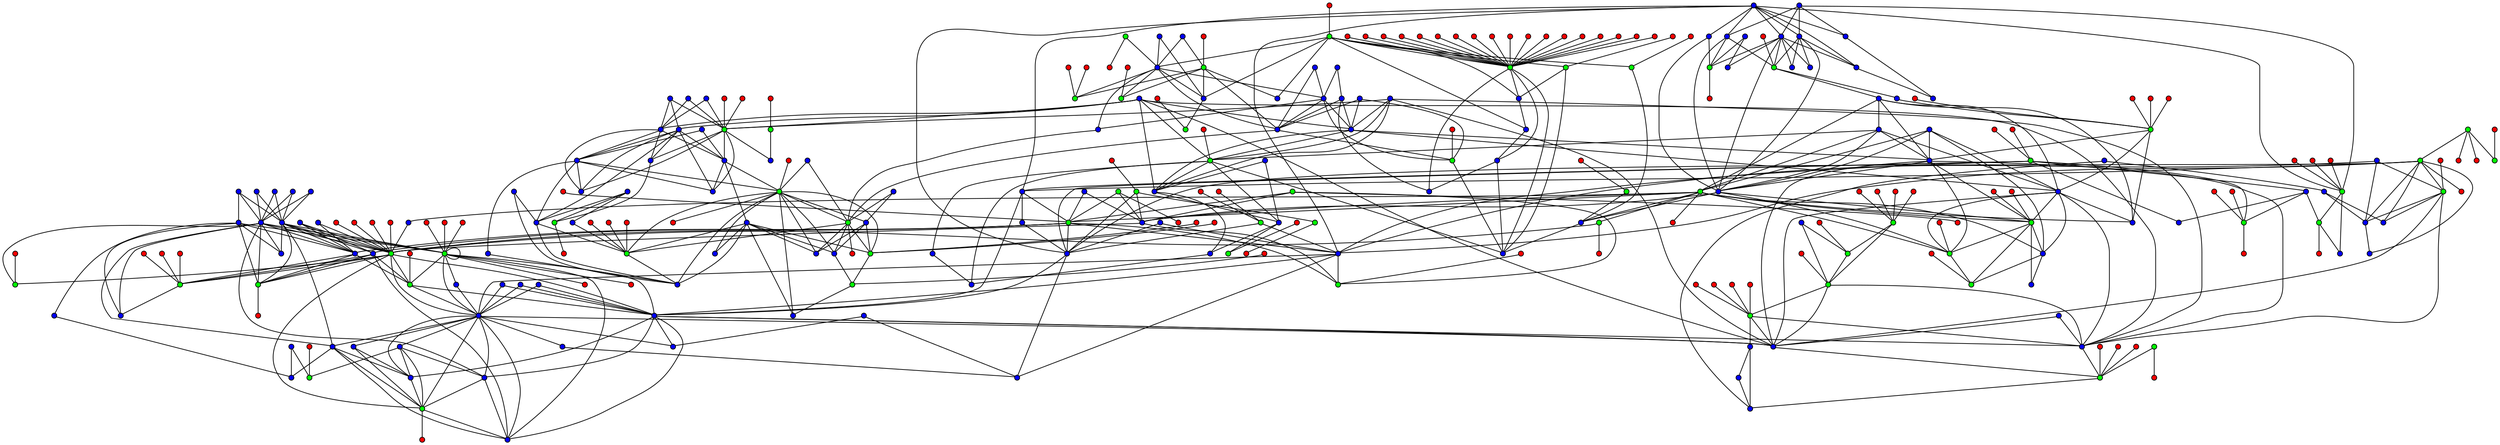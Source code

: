 graph G {
156[shape="circle",width=0.1,label="",style=filled,fillcolor="green"];
239[shape="circle",width=0.1,label="",style=filled,fillcolor="red"];
111[shape="circle",width=0.1,label="",style=filled,fillcolor="red"];
25[shape="circle",width=0.1,label="",style=filled,fillcolor="blue"];
99[shape="circle",width=0.1,label="",style=filled,fillcolor="red"];
284[shape="circle",width=0.1,label="",style=filled,fillcolor="blue"];
116[shape="circle",width=0.1,label="",style=filled,fillcolor="blue"];
28[shape="circle",width=0.1,label="",style=filled,fillcolor="blue"];
29[shape="circle",width=0.1,label="",style=filled,fillcolor="blue"];
138[shape="circle",width=0.1,label="",style=filled,fillcolor="red"];
147[shape="circle",width=0.1,label="",style=filled,fillcolor="red"];
105[shape="circle",width=0.1,label="",style=filled,fillcolor="blue"];
32[shape="circle",width=0.1,label="",style=filled,fillcolor="red"];
293[shape="circle",width=0.1,label="",style=filled,fillcolor="green"];
39[shape="circle",width=0.1,label="",style=filled,fillcolor="green"];
52[shape="circle",width=0.1,label="",style=filled,fillcolor="blue"];
78[shape="circle",width=0.1,label="",style=filled,fillcolor="red"];
100[shape="circle",width=0.1,label="",style=filled,fillcolor="red"];
11[shape="circle",width=0.1,label="",style=filled,fillcolor="green"];
120[shape="circle",width=0.1,label="",style=filled,fillcolor="red"];
22[shape="circle",width=0.1,label="",style=filled,fillcolor="blue"];
132[shape="circle",width=0.1,label="",style=filled,fillcolor="green"];
21[shape="circle",width=0.1,label="",style=filled,fillcolor="blue"];
221[shape="circle",width=0.1,label="",style=filled,fillcolor="red"];
40[shape="circle",width=0.1,label="",style=filled,fillcolor="red"];
162[shape="circle",width=0.1,label="",style=filled,fillcolor="blue"];
0[shape="circle",width=0.1,label="",style=filled,fillcolor="red"];
8[shape="circle",width=0.1,label="",style=filled,fillcolor="green"];
20[shape="circle",width=0.1,label="",style=filled,fillcolor="green"];
140[shape="circle",width=0.1,label="",style=filled,fillcolor="blue"];
16[shape="circle",width=0.1,label="",style=filled,fillcolor="green"];
23[shape="circle",width=0.1,label="",style=filled,fillcolor="green"];
214[shape="circle",width=0.1,label="",style=filled,fillcolor="blue"];
17[shape="circle",width=0.1,label="",style=filled,fillcolor="red"];
96[shape="circle",width=0.1,label="",style=filled,fillcolor="blue"];
200[shape="circle",width=0.1,label="",style=filled,fillcolor="blue"];
51[shape="circle",width=0.1,label="",style=filled,fillcolor="blue"];
146[shape="circle",width=0.1,label="",style=filled,fillcolor="blue"];
46[shape="circle",width=0.1,label="",style=filled,fillcolor="red"];
208[shape="circle",width=0.1,label="",style=filled,fillcolor="blue"];
60[shape="circle",width=0.1,label="",style=filled,fillcolor="red"];
210[shape="circle",width=0.1,label="",style=filled,fillcolor="blue"];
12[shape="circle",width=0.1,label="",style=filled,fillcolor="blue"];
104[shape="circle",width=0.1,label="",style=filled,fillcolor="blue"];
4[shape="circle",width=0.1,label="",style=filled,fillcolor="green"];
55[shape="circle",width=0.1,label="",style=filled,fillcolor="red"];
75[shape="circle",width=0.1,label="",style=filled,fillcolor="red"];
133[shape="circle",width=0.1,label="",style=filled,fillcolor="red"];
27[shape="circle",width=0.1,label="",style=filled,fillcolor="blue"];
31[shape="circle",width=0.1,label="",style=filled,fillcolor="green"];
74[shape="circle",width=0.1,label="",style=filled,fillcolor="green"];
152[shape="circle",width=0.1,label="",style=filled,fillcolor="red"];
184[shape="circle",width=0.1,label="",style=filled,fillcolor="blue"];
67[shape="circle",width=0.1,label="",style=filled,fillcolor="red"];
5[shape="circle",width=0.1,label="",style=filled,fillcolor="red"];
66[shape="circle",width=0.1,label="",style=filled,fillcolor="green"];
233[shape="circle",width=0.1,label="",style=filled,fillcolor="green"];
34[shape="circle",width=0.1,label="",style=filled,fillcolor="blue"];
163[shape="circle",width=0.1,label="",style=filled,fillcolor="red"];
1[shape="circle",width=0.1,label="",style=filled,fillcolor="green"];
228[shape="circle",width=0.1,label="",style=filled,fillcolor="blue"];
82[shape="circle",width=0.1,label="",style=filled,fillcolor="blue"];
83[shape="circle",width=0.1,label="",style=filled,fillcolor="blue"];
291[shape="circle",width=0.1,label="",style=filled,fillcolor="blue"];
182[shape="circle",width=0.1,label="",style=filled,fillcolor="green"];
148[shape="circle",width=0.1,label="",style=filled,fillcolor="red"];
143[shape="circle",width=0.1,label="",style=filled,fillcolor="blue"];
88[shape="circle",width=0.1,label="",style=filled,fillcolor="green"];
101[shape="circle",width=0.1,label="",style=filled,fillcolor="green"];
106[shape="circle",width=0.1,label="",style=filled,fillcolor="blue"];
144[shape="circle",width=0.1,label="",style=filled,fillcolor="blue"];
145[shape="circle",width=0.1,label="",style=filled,fillcolor="green"];
224[shape="circle",width=0.1,label="",style=filled,fillcolor="blue"];
215[shape="circle",width=0.1,label="",style=filled,fillcolor="blue"];
139[shape="circle",width=0.1,label="",style=filled,fillcolor="blue"];
179[shape="circle",width=0.1,label="",style=filled,fillcolor="green"];
158[shape="circle",width=0.1,label="",style=filled,fillcolor="red"];
287[shape="circle",width=0.1,label="",style=filled,fillcolor="red"];
280[shape="circle",width=0.1,label="",style=filled,fillcolor="red"];
171[shape="circle",width=0.1,label="",style=filled,fillcolor="blue"];
206[shape="circle",width=0.1,label="",style=filled,fillcolor="blue"];
141[shape="circle",width=0.1,label="",style=filled,fillcolor="blue"];
229[shape="circle",width=0.1,label="",style=filled,fillcolor="blue"];
130[shape="circle",width=0.1,label="",style=filled,fillcolor="green"];
127[shape="circle",width=0.1,label="",style=filled,fillcolor="blue"];
119[shape="circle",width=0.1,label="",style=filled,fillcolor="red"];
118[shape="circle",width=0.1,label="",style=filled,fillcolor="blue"];
188[shape="circle",width=0.1,label="",style=filled,fillcolor="red"];
189[shape="circle",width=0.1,label="",style=filled,fillcolor="blue"];
128[shape="circle",width=0.1,label="",style=filled,fillcolor="blue"];
134[shape="circle",width=0.1,label="",style=filled,fillcolor="green"];
136[shape="circle",width=0.1,label="",style=filled,fillcolor="blue"];
169[shape="circle",width=0.1,label="",style=filled,fillcolor="red"];
236[shape="circle",width=0.1,label="",style=filled,fillcolor="red"];
187[shape="circle",width=0.1,label="",style=filled,fillcolor="blue"];
192[shape="circle",width=0.1,label="",style=filled,fillcolor="blue"];
142[shape="circle",width=0.1,label="",style=filled,fillcolor="blue"];
220[shape="circle",width=0.1,label="",style=filled,fillcolor="blue"];
183[shape="circle",width=0.1,label="",style=filled,fillcolor="red"];
181[shape="circle",width=0.1,label="",style=filled,fillcolor="red"];
77[shape="circle",width=0.1,label="",style=filled,fillcolor="green"];
122[shape="circle",width=0.1,label="",style=filled,fillcolor="red"];
37[shape="circle",width=0.1,label="",style=filled,fillcolor="green"];
157[shape="circle",width=0.1,label="",style=filled,fillcolor="red"];
297[shape="circle",width=0.1,label="",style=filled,fillcolor="red"];
92[shape="circle",width=0.1,label="",style=filled,fillcolor="red"];
81[shape="circle",width=0.1,label="",style=filled,fillcolor="blue"];
201[shape="circle",width=0.1,label="",style=filled,fillcolor="blue"];
48[shape="circle",width=0.1,label="",style=filled,fillcolor="red"];
231[shape="circle",width=0.1,label="",style=filled,fillcolor="blue"];
93[shape="circle",width=0.1,label="",style=filled,fillcolor="blue"];
24[shape="circle",width=0.1,label="",style=filled,fillcolor="blue"];
261[shape="circle",width=0.1,label="",style=filled,fillcolor="blue"];
115[shape="circle",width=0.1,label="",style=filled,fillcolor="red"];
68[shape="circle",width=0.1,label="",style=filled,fillcolor="green"];
30[shape="circle",width=0.1,label="",style=filled,fillcolor="red"];
87[shape="circle",width=0.1,label="",style=filled,fillcolor="red"];
79[shape="circle",width=0.1,label="",style=filled,fillcolor="green"];
290[shape="circle",width=0.1,label="",style=filled,fillcolor="blue"];
33[shape="circle",width=0.1,label="",style=filled,fillcolor="green"];
263[shape="circle",width=0.1,label="",style=filled,fillcolor="blue"];
154[shape="circle",width=0.1,label="",style=filled,fillcolor="red"];
161[shape="circle",width=0.1,label="",style=filled,fillcolor="red"];
84[shape="circle",width=0.1,label="",style=filled,fillcolor="red"];
126[shape="circle",width=0.1,label="",style=filled,fillcolor="blue"];
217[shape="circle",width=0.1,label="",style=filled,fillcolor="green"];
286[shape="circle",width=0.1,label="",style=filled,fillcolor="red"];
203[shape="circle",width=0.1,label="",style=filled,fillcolor="blue"];
123[shape="circle",width=0.1,label="",style=filled,fillcolor="red"];
180[shape="circle",width=0.1,label="",style=filled,fillcolor="green"];
108[shape="circle",width=0.1,label="",style=filled,fillcolor="red"];
160[shape="circle",width=0.1,label="",style=filled,fillcolor="red"];
135[shape="circle",width=0.1,label="",style=filled,fillcolor="blue"];
86[shape="circle",width=0.1,label="",style=filled,fillcolor="red"];
53[shape="circle",width=0.1,label="",style=filled,fillcolor="green"];
59[shape="circle",width=0.1,label="",style=filled,fillcolor="blue"];
125[shape="circle",width=0.1,label="",style=filled,fillcolor="green"];
155[shape="circle",width=0.1,label="",style=filled,fillcolor="red"];
113[shape="circle",width=0.1,label="",style=filled,fillcolor="red"];
164[shape="circle",width=0.1,label="",style=filled,fillcolor="red"];
102[shape="circle",width=0.1,label="",style=filled,fillcolor="red"];
278[shape="circle",width=0.1,label="",style=filled,fillcolor="blue"];
57[shape="circle",width=0.1,label="",style=filled,fillcolor="blue"];
58[shape="circle",width=0.1,label="",style=filled,fillcolor="blue"];
288[shape="circle",width=0.1,label="",style=filled,fillcolor="red"];
205[shape="circle",width=0.1,label="",style=filled,fillcolor="blue"];
195[shape="circle",width=0.1,label="",style=filled,fillcolor="blue"];
196[shape="circle",width=0.1,label="",style=filled,fillcolor="blue"];
197[shape="circle",width=0.1,label="",style=filled,fillcolor="blue"];
98[shape="circle",width=0.1,label="",style=filled,fillcolor="red"];
186[shape="circle",width=0.1,label="",style=filled,fillcolor="blue"];
94[shape="circle",width=0.1,label="",style=filled,fillcolor="red"];
38[shape="circle",width=0.1,label="",style=filled,fillcolor="red"];
19[shape="circle",width=0.1,label="",style=filled,fillcolor="red"];
73[shape="circle",width=0.1,label="",style=filled,fillcolor="red"];
91[shape="circle",width=0.1,label="",style=filled,fillcolor="green"];
3[shape="circle",width=0.1,label="",style=filled,fillcolor="green"];
26[shape="circle",width=0.1,label="",style=filled,fillcolor="blue"];
282[shape="circle",width=0.1,label="",style=filled,fillcolor="blue"];
6[shape="circle",width=0.1,label="",style=filled,fillcolor="green"];
95[shape="circle",width=0.1,label="",style=filled,fillcolor="green"];
49[shape="circle",width=0.1,label="",style=filled,fillcolor="red"];
47[shape="circle",width=0.1,label="",style=filled,fillcolor="green"];
235[shape="circle",width=0.1,label="",style=filled,fillcolor="red"];
64[shape="circle",width=0.1,label="",style=filled,fillcolor="green"];
131[shape="circle",width=0.1,label="",style=filled,fillcolor="red"];
70[shape="circle",width=0.1,label="",style=filled,fillcolor="blue"];
110[shape="circle",width=0.1,label="",style=filled,fillcolor="red"];
204[shape="circle",width=0.1,label="",style=filled,fillcolor="blue"];
65[shape="circle",width=0.1,label="",style=filled,fillcolor="red"];
294[shape="circle",width=0.1,label="",style=filled,fillcolor="blue"];
178[shape="circle",width=0.1,label="",style=filled,fillcolor="red"];
41[shape="circle",width=0.1,label="",style=filled,fillcolor="green"];
219[shape="circle",width=0.1,label="",style=filled,fillcolor="blue"];
216[shape="circle",width=0.1,label="",style=filled,fillcolor="blue"];
103[shape="circle",width=0.1,label="",style=filled,fillcolor="red"];
167[shape="circle",width=0.1,label="",style=filled,fillcolor="blue"];
71[shape="circle",width=0.1,label="",style=filled,fillcolor="red"];
35[shape="circle",width=0.1,label="",style=filled,fillcolor="blue"];
50[shape="circle",width=0.1,label="",style=filled,fillcolor="green"];
76[shape="circle",width=0.1,label="",style=filled,fillcolor="red"];
199[shape="circle",width=0.1,label="",style=filled,fillcolor="blue"];
241[shape="circle",width=0.1,label="",style=filled,fillcolor="red"];
185[shape="circle",width=0.1,label="",style=filled,fillcolor="blue"];
114[shape="circle",width=0.1,label="",style=filled,fillcolor="blue"];
72[shape="circle",width=0.1,label="",style=filled,fillcolor="green"];
151[shape="circle",width=0.1,label="",style=filled,fillcolor="red"];
227[shape="circle",width=0.1,label="",style=filled,fillcolor="blue"];
62[shape="circle",width=0.1,label="",style=filled,fillcolor="red"];
299[shape="circle",width=0.1,label="",style=filled,fillcolor="red"];
97[shape="circle",width=0.1,label="",style=filled,fillcolor="red"];
44[shape="circle",width=0.1,label="",style=filled,fillcolor="red"];
166[shape="circle",width=0.1,label="",style=filled,fillcolor="red"];
10[shape="circle",width=0.1,label="",style=filled,fillcolor="red"];
54[shape="circle",width=0.1,label="",style=filled,fillcolor="blue"];
9[shape="circle",width=0.1,label="",style=filled,fillcolor="red"];
175[shape="circle",width=0.1,label="",style=filled,fillcolor="blue"];
89[shape="circle",width=0.1,label="",style=filled,fillcolor="red"];
7[shape="circle",width=0.1,label="",style=filled,fillcolor="red"];
107[shape="circle",width=0.1,label="",style=filled,fillcolor="red"];
69[shape="circle",width=0.1,label="",style=filled,fillcolor="blue"];
15[shape="circle",width=0.1,label="",style=filled,fillcolor="red"];
56[shape="circle",width=0.1,label="",style=filled,fillcolor="blue"];
2[shape="circle",width=0.1,label="",style=filled,fillcolor="red"];
80[shape="circle",width=0.1,label="",style=filled,fillcolor="red"];
212[shape="circle",width=0.1,label="",style=filled,fillcolor="blue"];
90[shape="circle",width=0.1,label="",style=filled,fillcolor="red"];
129[shape="circle",width=0.1,label="",style=filled,fillcolor="red"];
61[shape="circle",width=0.1,label="",style=filled,fillcolor="green"];
170[shape="circle",width=0.1,label="",style=filled,fillcolor="red"];
36[shape="circle",width=0.1,label="",style=filled,fillcolor="red"];
43[shape="circle",width=0.1,label="",style=filled,fillcolor="green"];
124[shape="circle",width=0.1,label="",style=filled,fillcolor="red"];
109[shape="circle",width=0.1,label="",style=filled,fillcolor="red"];
174[shape="circle",width=0.1,label="",style=filled,fillcolor="blue"];
42[shape="circle",width=0.1,label="",style=filled,fillcolor="red"];
117[shape="circle",width=0.1,label="",style=filled,fillcolor="blue"];
112[shape="circle",width=0.1,label="",style=filled,fillcolor="green"];
45[shape="circle",width=0.1,label="",style=filled,fillcolor="red"];
159[shape="circle",width=0.1,label="",style=filled,fillcolor="red"];
137[shape="circle",width=0.1,label="",style=filled,fillcolor="red"];
13[shape="circle",width=0.1,label="",style=filled,fillcolor="blue"];
14[shape="circle",width=0.1,label="",style=filled,fillcolor="green"];
121[shape="circle",width=0.1,label="",style=filled,fillcolor="green"];
18[shape="circle",width=0.1,label="",style=filled,fillcolor="green"];
149[shape="circle",width=0.1,label="",style=filled,fillcolor="red"];
230[shape="circle",width=0.1,label="",style=filled,fillcolor="blue"];
85[shape="circle",width=0.1,label="",style=filled,fillcolor="green"];
165[shape="circle",width=0.1,label="",style=filled,fillcolor="red"];
63[shape="circle",width=0.1,label="",style=filled,fillcolor="red"];
260[shape="circle",width=0.1,label="",style=filled,fillcolor="red"];
234[shape="circle",width=0.1,label="",style=filled,fillcolor="red"];
153[shape="circle",width=0.1,label="",style=filled,fillcolor="green"];
150[shape="circle",width=0.1,label="",style=filled,fillcolor="green"];
289[shape="circle",width=0.1,label="",style=filled,fillcolor="blue"];
207[shape="circle",width=0.1,label="",style=filled,fillcolor="blue"];
209[shape="circle",width=0.1,label="",style=filled,fillcolor="blue"];
168[shape="circle",width=0.1,label="",style=filled,fillcolor="red"];
248[shape="circle",width=0.1,label="",style=filled,fillcolor="blue"];
193[shape="circle",width=0.1,label="",style=filled,fillcolor="blue"];
194[shape="circle",width=0.1,label="",style=filled,fillcolor="blue"];
191[shape="circle",width=0.1,label="",style=filled,fillcolor="red"];
211[shape="circle",width=0.1,label="",style=filled,fillcolor="green"];
190[shape="circle",width=0.1,label="",style=filled,fillcolor="green"];
296[shape="circle",width=0.1,label="",style=filled,fillcolor="red"];
243[shape="circle",width=0.1,label="",style=filled,fillcolor="blue"];
246[shape="circle",width=0.1,label="",style=filled,fillcolor="blue"];
249[shape="circle",width=0.1,label="",style=filled,fillcolor="blue"];
259[shape="circle",width=0.1,label="",style=filled,fillcolor="red"];
254[shape="circle",width=0.1,label="",style=filled,fillcolor="blue"];
255[shape="circle",width=0.1,label="",style=filled,fillcolor="blue"];
256[shape="circle",width=0.1,label="",style=filled,fillcolor="blue"];
264[shape="circle",width=0.1,label="",style=filled,fillcolor="blue"];
275[shape="circle",width=0.1,label="",style=filled,fillcolor="blue"];
268[shape="circle",width=0.1,label="",style=filled,fillcolor="blue"];
269[shape="circle",width=0.1,label="",style=filled,fillcolor="green"];
266[shape="circle",width=0.1,label="",style=filled,fillcolor="green"];
281[shape="circle",width=0.1,label="",style=filled,fillcolor="blue"];
270[shape="circle",width=0.1,label="",style=filled,fillcolor="blue"];
271[shape="circle",width=0.1,label="",style=filled,fillcolor="blue"];
272[shape="circle",width=0.1,label="",style=filled,fillcolor="blue"];
276[shape="circle",width=0.1,label="",style=filled,fillcolor="red"];
285[shape="circle",width=0.1,label="",style=filled,fillcolor="blue"];
298[shape="circle",width=0.1,label="",style=filled,fillcolor="blue"];
283[shape="circle",width=0.1,label="",style=filled,fillcolor="red"];
253[shape="circle",width=0.1,label="",style=filled,fillcolor="red"];
292[shape="circle",width=0.1,label="",style=filled,fillcolor="blue"];
251[shape="circle",width=0.1,label="",style=filled,fillcolor="blue"];
279[shape="circle",width=0.1,label="",style=filled,fillcolor="blue"];
222[shape="circle",width=0.1,label="",style=filled,fillcolor="blue"];
223[shape="circle",width=0.1,label="",style=filled,fillcolor="green"];
265[shape="circle",width=0.1,label="",style=filled,fillcolor="blue"];
176[shape="circle",width=0.1,label="",style=filled,fillcolor="blue"];
177[shape="circle",width=0.1,label="",style=filled,fillcolor="blue"];
172[shape="circle",width=0.1,label="",style=filled,fillcolor="blue"];
173[shape="circle",width=0.1,label="",style=filled,fillcolor="blue"];
262[shape="circle",width=0.1,label="",style=filled,fillcolor="red"];
198[shape="circle",width=0.1,label="",style=filled,fillcolor="blue"];
232[shape="circle",width=0.1,label="",style=filled,fillcolor="blue"];
202[shape="circle",width=0.1,label="",style=filled,fillcolor="blue"];
213[shape="circle",width=0.1,label="",style=filled,fillcolor="blue"];
277[shape="circle",width=0.1,label="",style=filled,fillcolor="green"];
218[shape="circle",width=0.1,label="",style=filled,fillcolor="blue"];
242[shape="circle",width=0.1,label="",style=filled,fillcolor="red"];
240[shape="circle",width=0.1,label="",style=filled,fillcolor="blue"];
244[shape="circle",width=0.1,label="",style=filled,fillcolor="green"];
245[shape="circle",width=0.1,label="",style=filled,fillcolor="blue"];
247[shape="circle",width=0.1,label="",style=filled,fillcolor="blue"];
250[shape="circle",width=0.1,label="",style=filled,fillcolor="green"];
252[shape="circle",width=0.1,label="",style=filled,fillcolor="red"];
295[shape="circle",width=0.1,label="",style=filled,fillcolor="blue"];
225[shape="circle",width=0.1,label="",style=filled,fillcolor="blue"];
237[shape="circle",width=0.1,label="",style=filled,fillcolor="green"];
226[shape="circle",width=0.1,label="",style=filled,fillcolor="blue"];
238[shape="circle",width=0.1,label="",style=filled,fillcolor="blue"];
273[shape="circle",width=0.1,label="",style=filled,fillcolor="red"];
274[shape="circle",width=0.1,label="",style=filled,fillcolor="red"];
257[shape="circle",width=0.1,label="",style=filled,fillcolor="blue"];
258[shape="circle",width=0.1,label="",style=filled,fillcolor="blue"];
267[shape="circle",width=0.1,label="",style=filled,fillcolor="blue"];
0--1 ;
2--3 ;
4--5 ;
4--6 ;
7--8 ;
9--8 ;
10--11 ;
12--13 ;
12--14 ;
15--16 ;
17--18 ;
19--20 ;
21--22 ;
21--23 ;
24--25 ;
24--26 ;
27--28 ;
27--29 ;
30--31 ;
32--33 ;
34--26 ;
34--35 ;
36--37 ;
38--39 ;
40--41 ;
42--43 ;
44--11 ;
45--8 ;
46--47 ;
48--41 ;
49--50 ;
51--28 ;
51--29 ;
52--53 ;
52--54 ;
55--8 ;
56--57 ;
56--58 ;
56--59 ;
60--41 ;
61--62 ;
61--54 ;
63--64 ;
65--66 ;
67--68 ;
69--54 ;
69--70 ;
71--72 ;
73--74 ;
75--53 ;
76--6 ;
77--22 ;
77--23 ;
77--78 ;
77--79 ;
80--68 ;
81--82 ;
81--83 ;
81--72 ;
84--85 ;
86--8 ;
87--88 ;
89--39 ;
90--91 ;
92--8 ;
93--58 ;
93--59 ;
94--95 ;
96--58 ;
96--59 ;
97--8 ;
98--8 ;
99--31 ;
100--101 ;
102--8 ;
103--66 ;
104--105 ;
104--106 ;
107--11 ;
108--91 ;
109--101 ;
110--20 ;
111--112 ;
113--33 ;
114--58 ;
114--59 ;
115--16 ;
116--58 ;
116--59 ;
117--118 ;
117--3 ;
119--8 ;
120--121 ;
122--91 ;
123--8 ;
124--125 ;
126--127 ;
126--128 ;
129--130 ;
131--132 ;
133--134 ;
135--118 ;
135--136 ;
135--3 ;
137--16 ;
138--3 ;
139--83 ;
139--72 ;
140--141 ;
140--142 ;
143--144 ;
143--145 ;
146--118 ;
146--3 ;
147--72 ;
148--91 ;
149--150 ;
151--8 ;
152--153 ;
154--6 ;
155--156 ;
157--95 ;
158--20 ;
159--66 ;
160--16 ;
161--8 ;
162--1 ;
162--145 ;
163--8 ;
164--8 ;
165--8 ;
166--6 ;
167--28 ;
167--29 ;
168--8 ;
169--20 ;
170--8 ;
150--130 ;
150--8 ;
150--18 ;
150--171 ;
150--172 ;
150--54 ;
150--173 ;
150--70 ;
130--174 ;
8--171 ;
8--175 ;
8--176 ;
8--177 ;
18--171 ;
18--177 ;
171--172 ;
172--175 ;
178--179 ;
180--181 ;
180--182 ;
180--183 ;
180--121 ;
184--37 ;
184--127 ;
184--185 ;
182--37 ;
182--186 ;
182--127 ;
182--128 ;
182--187 ;
182--185 ;
182--188 ;
182--189 ;
37--105 ;
37--106 ;
37--187 ;
37--185 ;
190--191 ;
190--22 ;
190--23 ;
192--193 ;
192--194 ;
192--195 ;
192--196 ;
192--197 ;
192--198 ;
192--186 ;
192--127 ;
192--128 ;
192--41 ;
199--194 ;
199--195 ;
199--196 ;
199--197 ;
199--41 ;
193--200 ;
193--14 ;
194--198 ;
194--201 ;
194--202 ;
194--47 ;
194--200 ;
194--13 ;
194--14 ;
195--198 ;
195--201 ;
195--202 ;
195--47 ;
195--200 ;
196--47 ;
196--200 ;
196--14 ;
197--203 ;
198--203 ;
47--204 ;
47--205 ;
179--206 ;
53--173 ;
53--70 ;
53--35 ;
53--68 ;
53--64 ;
54--70 ;
54--26 ;
54--207 ;
54--35 ;
54--68 ;
54--64 ;
70--74 ;
208--35 ;
208--43 ;
208--209 ;
25--35 ;
25--209 ;
25--176 ;
26--207 ;
26--35 ;
26--43 ;
26--209 ;
207--145 ;
35--43 ;
35--145 ;
43--177 ;
210--209 ;
210--3 ;
210--105 ;
210--106 ;
210--211 ;
210--212 ;
213--209 ;
213--118 ;
213--136 ;
213--3 ;
213--105 ;
213--106 ;
213--211 ;
213--212 ;
209--214 ;
209--215 ;
209--211 ;
209--212 ;
216--214 ;
216--215 ;
216--200 ;
216--217 ;
216--218 ;
204--16 ;
205--219 ;
205--214 ;
205--215 ;
205--217 ;
205--220 ;
16--214 ;
16--215 ;
16--220 ;
219--214 ;
219--215 ;
219--200 ;
219--217 ;
219--211 ;
214--200 ;
214--31 ;
214--85 ;
214--105 ;
214--106 ;
215--31 ;
215--218 ;
215--85 ;
215--105 ;
215--106 ;
215--220 ;
200--31 ;
200--85 ;
200--174 ;
200--22 ;
217--31 ;
217--218 ;
217--85 ;
217--221 ;
217--174 ;
217--222 ;
217--223 ;
217--22 ;
217--23 ;
217--220 ;
31--218 ;
31--85 ;
31--112 ;
31--224 ;
218--112 ;
218--224 ;
85--112 ;
50--174 ;
174--177 ;
118--141 ;
118--142 ;
118--225 ;
118--226 ;
136--141 ;
136--142 ;
136--227 ;
136--225 ;
136--226 ;
136--228 ;
3--142 ;
3--206 ;
3--227 ;
3--225 ;
3--226 ;
141--227 ;
141--225 ;
141--1 ;
141--228 ;
141--229 ;
142--227 ;
142--230 ;
142--1 ;
39--231 ;
39--33 ;
39--186 ;
39--127 ;
39--128 ;
39--232 ;
231--33 ;
231--233 ;
231--232 ;
33--234 ;
235--72 ;
236--23 ;
88--22 ;
88--128 ;
88--237 ;
186--238 ;
186--23 ;
186--29 ;
238--128 ;
101--127 ;
101--128 ;
222--72 ;
223--72 ;
223--239 ;
22--72 ;
22--79 ;
23--127 ;
23--128 ;
23--82 ;
23--83 ;
23--72 ;
23--79 ;
127--28 ;
127--29 ;
127--240 ;
127--79 ;
128--29 ;
128--240 ;
237--241 ;
242--72 ;
57--83 ;
57--66 ;
57--243 ;
57--244 ;
57--245 ;
57--246 ;
58--83 ;
58--72 ;
58--66 ;
58--243 ;
58--134 ;
58--244 ;
58--245 ;
58--247 ;
58--248 ;
59--82 ;
59--83 ;
59--72 ;
59--66 ;
59--244 ;
59--245 ;
59--247 ;
82--125 ;
82--11 ;
82--244 ;
82--249 ;
83--125 ;
83--11 ;
83--244 ;
72--125 ;
72--28 ;
72--29 ;
72--11 ;
72--134 ;
72--244 ;
72--250 ;
66--66 ;
66--251 ;
66--125 ;
66--28 ;
66--29 ;
66--252 ;
66--253 ;
66--249 ;
251--28 ;
125--28 ;
125--29 ;
28--105 ;
28--254 ;
28--255 ;
28--256 ;
28--247 ;
28--248 ;
28--257 ;
28--258 ;
28--250 ;
28--249 ;
29--105 ;
29--106 ;
29--254 ;
29--248 ;
29--258 ;
29--249 ;
11--243 ;
244--259 ;
14--260 ;
41--233 ;
41--261 ;
233--262 ;
233--261 ;
20--132 ;
20--156 ;
263--132 ;
263--156 ;
132--156 ;
156--91 ;
156--105 ;
156--106 ;
91--105 ;
91--106 ;
91--264 ;
105--6 ;
106--6 ;
6--265 ;
226--266 ;
230--267 ;
230--95 ;
230--268 ;
230--269 ;
230--270 ;
230--271 ;
230--272 ;
1--144 ;
1--145 ;
1--267 ;
1--273 ;
1--95 ;
1--268 ;
1--269 ;
1--270 ;
1--271 ;
1--272 ;
144--267 ;
144--95 ;
144--271 ;
145--267 ;
145--95 ;
145--269 ;
145--271 ;
145--274 ;
267--153 ;
95--153 ;
153--268 ;
275--254 ;
275--240 ;
255--240 ;
276--277 ;
175--176 ;
175--177 ;
278--279 ;
278--265 ;
279--187 ;
279--185 ;
185--189 ;
280--211 ;
281--212 ;
281--282 ;
283--79 ;
284--228 ;
284--285 ;
284--266 ;
286--269 ;
287--269 ;
288--269 ;
211--212 ;
211--289 ;
211--282 ;
211--177 ;
211--290 ;
212--282 ;
212--291 ;
289--290 ;
282--277 ;
282--291 ;
291--290 ;
292--228 ;
292--270 ;
228--269 ;
228--270 ;
229--270 ;
256--293 ;
256--248 ;
256--258 ;
256--250 ;
246--294 ;
247--294 ;
247--258 ;
247--250 ;
247--249 ;
295--294 ;
295--293 ;
296--293 ;
248--250 ;
248--249 ;
257--258 ;
257--250 ;
258--250 ;
250--249 ;
250--297 ;
264--298 ;
264--265 ;
298--265 ;
285--269 ;
266--299 ;
269--270 ;
}
